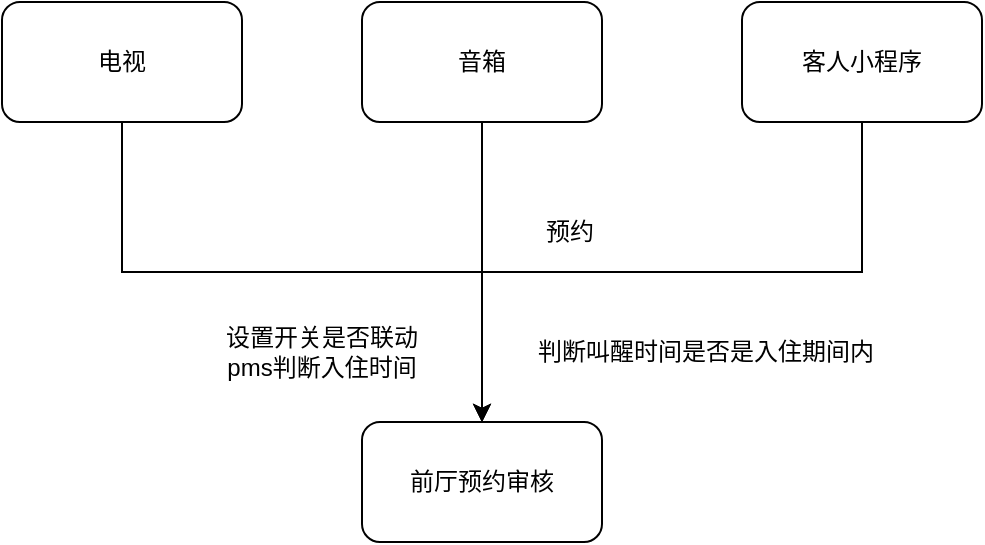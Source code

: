 <mxfile version="24.4.4" type="github">
  <diagram name="第 1 页" id="sBmbsKwwdY_jyeglFu8v">
    <mxGraphModel dx="794" dy="454" grid="1" gridSize="10" guides="1" tooltips="1" connect="1" arrows="1" fold="1" page="1" pageScale="1" pageWidth="827" pageHeight="1169" math="0" shadow="0">
      <root>
        <mxCell id="0" />
        <mxCell id="1" parent="0" />
        <mxCell id="-vvbk8NQpzLYk57_HcCM-5" style="edgeStyle=orthogonalEdgeStyle;rounded=0;orthogonalLoop=1;jettySize=auto;html=1;exitX=0.5;exitY=1;exitDx=0;exitDy=0;entryX=0.5;entryY=0;entryDx=0;entryDy=0;" edge="1" parent="1" source="-vvbk8NQpzLYk57_HcCM-1" target="-vvbk8NQpzLYk57_HcCM-4">
          <mxGeometry relative="1" as="geometry" />
        </mxCell>
        <mxCell id="-vvbk8NQpzLYk57_HcCM-1" value="电视" style="rounded=1;whiteSpace=wrap;html=1;" vertex="1" parent="1">
          <mxGeometry x="100" y="70" width="120" height="60" as="geometry" />
        </mxCell>
        <mxCell id="-vvbk8NQpzLYk57_HcCM-6" style="edgeStyle=orthogonalEdgeStyle;rounded=0;orthogonalLoop=1;jettySize=auto;html=1;exitX=0.5;exitY=1;exitDx=0;exitDy=0;entryX=0.5;entryY=0;entryDx=0;entryDy=0;" edge="1" parent="1" source="-vvbk8NQpzLYk57_HcCM-2" target="-vvbk8NQpzLYk57_HcCM-4">
          <mxGeometry relative="1" as="geometry" />
        </mxCell>
        <mxCell id="-vvbk8NQpzLYk57_HcCM-2" value="音箱" style="rounded=1;whiteSpace=wrap;html=1;" vertex="1" parent="1">
          <mxGeometry x="280" y="70" width="120" height="60" as="geometry" />
        </mxCell>
        <mxCell id="-vvbk8NQpzLYk57_HcCM-7" style="edgeStyle=orthogonalEdgeStyle;rounded=0;orthogonalLoop=1;jettySize=auto;html=1;exitX=0.5;exitY=1;exitDx=0;exitDy=0;entryX=0.5;entryY=0;entryDx=0;entryDy=0;" edge="1" parent="1" source="-vvbk8NQpzLYk57_HcCM-3" target="-vvbk8NQpzLYk57_HcCM-4">
          <mxGeometry relative="1" as="geometry" />
        </mxCell>
        <mxCell id="-vvbk8NQpzLYk57_HcCM-3" value="客人小程序" style="rounded=1;whiteSpace=wrap;html=1;" vertex="1" parent="1">
          <mxGeometry x="470" y="70" width="120" height="60" as="geometry" />
        </mxCell>
        <mxCell id="-vvbk8NQpzLYk57_HcCM-4" value="前厅预约审核" style="rounded=1;whiteSpace=wrap;html=1;" vertex="1" parent="1">
          <mxGeometry x="280" y="280" width="120" height="60" as="geometry" />
        </mxCell>
        <mxCell id="-vvbk8NQpzLYk57_HcCM-8" value="预约" style="text;html=1;align=center;verticalAlign=middle;whiteSpace=wrap;rounded=0;" vertex="1" parent="1">
          <mxGeometry x="354" y="170" width="60" height="30" as="geometry" />
        </mxCell>
        <mxCell id="-vvbk8NQpzLYk57_HcCM-9" value="判断叫醒时间是否是入住期间内" style="text;html=1;align=center;verticalAlign=middle;whiteSpace=wrap;rounded=0;" vertex="1" parent="1">
          <mxGeometry x="354" y="230" width="196" height="30" as="geometry" />
        </mxCell>
        <mxCell id="-vvbk8NQpzLYk57_HcCM-10" value="设置开关是否联动pms判断入住时间" style="text;html=1;align=center;verticalAlign=middle;whiteSpace=wrap;rounded=0;" vertex="1" parent="1">
          <mxGeometry x="210" y="225" width="100" height="40" as="geometry" />
        </mxCell>
      </root>
    </mxGraphModel>
  </diagram>
</mxfile>
